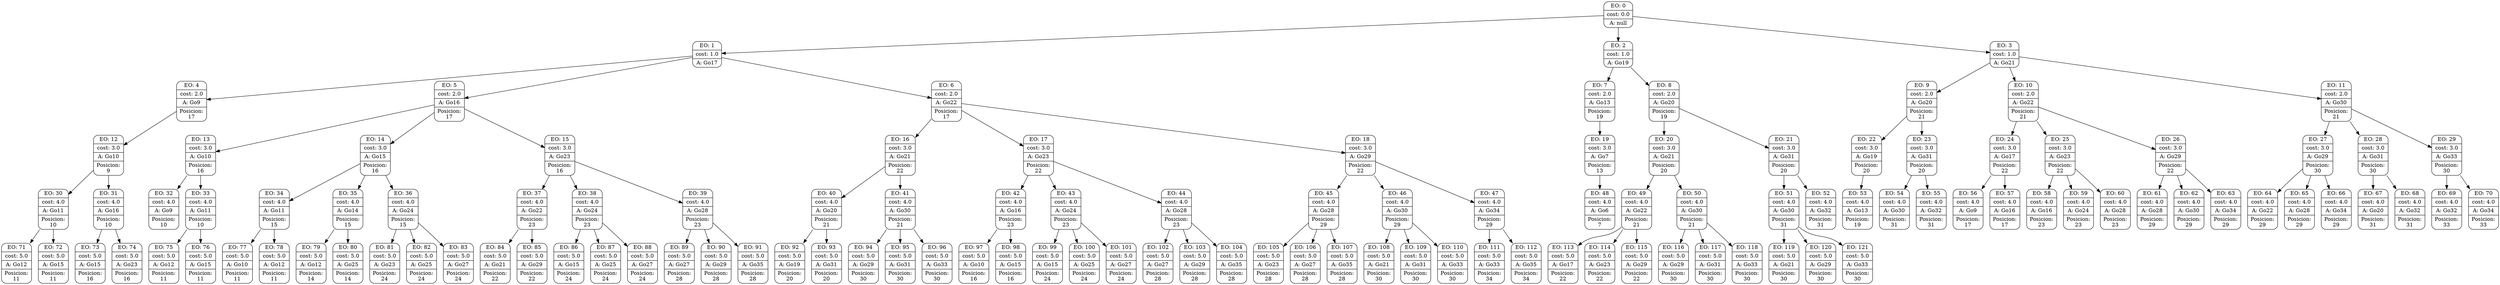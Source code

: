 digraph g {
node [shape = Mrecord];
nodo0[label="{EO: 0|cost: 0.0|A: null}"]
nodo1[label="{EO: 1|cost: 1.0|A: Go17}"]
nodo4[label="{EO: 4|cost: 2.0|A: Go9|Posicion:\n17}"]
nodo12[label="{EO: 12|cost: 3.0|A: Go10|Posicion:\n9}"]
nodo30[label="{EO: 30|cost: 4.0|A: Go11|Posicion:\n10}"]
nodo71[label="{EO: 71|cost: 5.0|A: Go12|Posicion:\n11}"]

nodo30 -> nodo71;
nodo72[label="{EO: 72|cost: 5.0|A: Go15|Posicion:\n11}"]

nodo30 -> nodo72;

nodo12 -> nodo30;
nodo31[label="{EO: 31|cost: 4.0|A: Go16|Posicion:\n10}"]
nodo73[label="{EO: 73|cost: 5.0|A: Go15|Posicion:\n16}"]

nodo31 -> nodo73;
nodo74[label="{EO: 74|cost: 5.0|A: Go23|Posicion:\n16}"]

nodo31 -> nodo74;

nodo12 -> nodo31;

nodo4 -> nodo12;

nodo1 -> nodo4;
nodo5[label="{EO: 5|cost: 2.0|A: Go16|Posicion:\n17}"]
nodo13[label="{EO: 13|cost: 3.0|A: Go10|Posicion:\n16}"]
nodo32[label="{EO: 32|cost: 4.0|A: Go9|Posicion:\n10}"]

nodo13 -> nodo32;
nodo33[label="{EO: 33|cost: 4.0|A: Go11|Posicion:\n10}"]
nodo75[label="{EO: 75|cost: 5.0|A: Go12|Posicion:\n11}"]

nodo33 -> nodo75;
nodo76[label="{EO: 76|cost: 5.0|A: Go15|Posicion:\n11}"]

nodo33 -> nodo76;

nodo13 -> nodo33;

nodo5 -> nodo13;
nodo14[label="{EO: 14|cost: 3.0|A: Go15|Posicion:\n16}"]
nodo34[label="{EO: 34|cost: 4.0|A: Go11|Posicion:\n15}"]
nodo77[label="{EO: 77|cost: 5.0|A: Go10|Posicion:\n11}"]

nodo34 -> nodo77;
nodo78[label="{EO: 78|cost: 5.0|A: Go12|Posicion:\n11}"]

nodo34 -> nodo78;

nodo14 -> nodo34;
nodo35[label="{EO: 35|cost: 4.0|A: Go14|Posicion:\n15}"]
nodo79[label="{EO: 79|cost: 5.0|A: Go12|Posicion:\n14}"]

nodo35 -> nodo79;
nodo80[label="{EO: 80|cost: 5.0|A: Go25|Posicion:\n14}"]

nodo35 -> nodo80;

nodo14 -> nodo35;
nodo36[label="{EO: 36|cost: 4.0|A: Go24|Posicion:\n15}"]
nodo81[label="{EO: 81|cost: 5.0|A: Go23|Posicion:\n24}"]

nodo36 -> nodo81;
nodo82[label="{EO: 82|cost: 5.0|A: Go25|Posicion:\n24}"]

nodo36 -> nodo82;
nodo83[label="{EO: 83|cost: 5.0|A: Go27|Posicion:\n24}"]

nodo36 -> nodo83;

nodo14 -> nodo36;

nodo5 -> nodo14;
nodo15[label="{EO: 15|cost: 3.0|A: Go23|Posicion:\n16}"]
nodo37[label="{EO: 37|cost: 4.0|A: Go22|Posicion:\n23}"]
nodo84[label="{EO: 84|cost: 5.0|A: Go21|Posicion:\n22}"]

nodo37 -> nodo84;
nodo85[label="{EO: 85|cost: 5.0|A: Go29|Posicion:\n22}"]

nodo37 -> nodo85;

nodo15 -> nodo37;
nodo38[label="{EO: 38|cost: 4.0|A: Go24|Posicion:\n23}"]
nodo86[label="{EO: 86|cost: 5.0|A: Go15|Posicion:\n24}"]

nodo38 -> nodo86;
nodo87[label="{EO: 87|cost: 5.0|A: Go25|Posicion:\n24}"]

nodo38 -> nodo87;
nodo88[label="{EO: 88|cost: 5.0|A: Go27|Posicion:\n24}"]

nodo38 -> nodo88;

nodo15 -> nodo38;
nodo39[label="{EO: 39|cost: 4.0|A: Go28|Posicion:\n23}"]
nodo89[label="{EO: 89|cost: 5.0|A: Go27|Posicion:\n28}"]

nodo39 -> nodo89;
nodo90[label="{EO: 90|cost: 5.0|A: Go29|Posicion:\n28}"]

nodo39 -> nodo90;
nodo91[label="{EO: 91|cost: 5.0|A: Go35|Posicion:\n28}"]

nodo39 -> nodo91;

nodo15 -> nodo39;

nodo5 -> nodo15;

nodo1 -> nodo5;
nodo6[label="{EO: 6|cost: 2.0|A: Go22|Posicion:\n17}"]
nodo16[label="{EO: 16|cost: 3.0|A: Go21|Posicion:\n22}"]
nodo40[label="{EO: 40|cost: 4.0|A: Go20|Posicion:\n21}"]
nodo92[label="{EO: 92|cost: 5.0|A: Go19|Posicion:\n20}"]

nodo40 -> nodo92;
nodo93[label="{EO: 93|cost: 5.0|A: Go31|Posicion:\n20}"]

nodo40 -> nodo93;

nodo16 -> nodo40;
nodo41[label="{EO: 41|cost: 4.0|A: Go30|Posicion:\n21}"]
nodo94[label="{EO: 94|cost: 5.0|A: Go29|Posicion:\n30}"]

nodo41 -> nodo94;
nodo95[label="{EO: 95|cost: 5.0|A: Go31|Posicion:\n30}"]

nodo41 -> nodo95;
nodo96[label="{EO: 96|cost: 5.0|A: Go33|Posicion:\n30}"]

nodo41 -> nodo96;

nodo16 -> nodo41;

nodo6 -> nodo16;
nodo17[label="{EO: 17|cost: 3.0|A: Go23|Posicion:\n22}"]
nodo42[label="{EO: 42|cost: 4.0|A: Go16|Posicion:\n23}"]
nodo97[label="{EO: 97|cost: 5.0|A: Go10|Posicion:\n16}"]

nodo42 -> nodo97;
nodo98[label="{EO: 98|cost: 5.0|A: Go15|Posicion:\n16}"]

nodo42 -> nodo98;

nodo17 -> nodo42;
nodo43[label="{EO: 43|cost: 4.0|A: Go24|Posicion:\n23}"]
nodo99[label="{EO: 99|cost: 5.0|A: Go15|Posicion:\n24}"]

nodo43 -> nodo99;
nodo100[label="{EO: 100|cost: 5.0|A: Go25|Posicion:\n24}"]

nodo43 -> nodo100;
nodo101[label="{EO: 101|cost: 5.0|A: Go27|Posicion:\n24}"]

nodo43 -> nodo101;

nodo17 -> nodo43;
nodo44[label="{EO: 44|cost: 4.0|A: Go28|Posicion:\n23}"]
nodo102[label="{EO: 102|cost: 5.0|A: Go27|Posicion:\n28}"]

nodo44 -> nodo102;
nodo103[label="{EO: 103|cost: 5.0|A: Go29|Posicion:\n28}"]

nodo44 -> nodo103;
nodo104[label="{EO: 104|cost: 5.0|A: Go35|Posicion:\n28}"]

nodo44 -> nodo104;

nodo17 -> nodo44;

nodo6 -> nodo17;
nodo18[label="{EO: 18|cost: 3.0|A: Go29|Posicion:\n22}"]
nodo45[label="{EO: 45|cost: 4.0|A: Go28|Posicion:\n29}"]
nodo105[label="{EO: 105|cost: 5.0|A: Go23|Posicion:\n28}"]

nodo45 -> nodo105;
nodo106[label="{EO: 106|cost: 5.0|A: Go27|Posicion:\n28}"]

nodo45 -> nodo106;
nodo107[label="{EO: 107|cost: 5.0|A: Go35|Posicion:\n28}"]

nodo45 -> nodo107;

nodo18 -> nodo45;
nodo46[label="{EO: 46|cost: 4.0|A: Go30|Posicion:\n29}"]
nodo108[label="{EO: 108|cost: 5.0|A: Go21|Posicion:\n30}"]

nodo46 -> nodo108;
nodo109[label="{EO: 109|cost: 5.0|A: Go31|Posicion:\n30}"]

nodo46 -> nodo109;
nodo110[label="{EO: 110|cost: 5.0|A: Go33|Posicion:\n30}"]

nodo46 -> nodo110;

nodo18 -> nodo46;
nodo47[label="{EO: 47|cost: 4.0|A: Go34|Posicion:\n29}"]
nodo111[label="{EO: 111|cost: 5.0|A: Go33|Posicion:\n34}"]

nodo47 -> nodo111;
nodo112[label="{EO: 112|cost: 5.0|A: Go35|Posicion:\n34}"]

nodo47 -> nodo112;

nodo18 -> nodo47;

nodo6 -> nodo18;

nodo1 -> nodo6;

nodo0 -> nodo1;
nodo2[label="{EO: 2|cost: 1.0|A: Go19}"]
nodo7[label="{EO: 7|cost: 2.0|A: Go13|Posicion:\n19}"]
nodo19[label="{EO: 19|cost: 3.0|A: Go7|Posicion:\n13}"]
nodo48[label="{EO: 48|cost: 4.0|A: Go6|Posicion:\n7}"]

nodo19 -> nodo48;

nodo7 -> nodo19;

nodo2 -> nodo7;
nodo8[label="{EO: 8|cost: 2.0|A: Go20|Posicion:\n19}"]
nodo20[label="{EO: 20|cost: 3.0|A: Go21|Posicion:\n20}"]
nodo49[label="{EO: 49|cost: 4.0|A: Go22|Posicion:\n21}"]
nodo113[label="{EO: 113|cost: 5.0|A: Go17|Posicion:\n22}"]

nodo49 -> nodo113;
nodo114[label="{EO: 114|cost: 5.0|A: Go23|Posicion:\n22}"]

nodo49 -> nodo114;
nodo115[label="{EO: 115|cost: 5.0|A: Go29|Posicion:\n22}"]

nodo49 -> nodo115;

nodo20 -> nodo49;
nodo50[label="{EO: 50|cost: 4.0|A: Go30|Posicion:\n21}"]
nodo116[label="{EO: 116|cost: 5.0|A: Go29|Posicion:\n30}"]

nodo50 -> nodo116;
nodo117[label="{EO: 117|cost: 5.0|A: Go31|Posicion:\n30}"]

nodo50 -> nodo117;
nodo118[label="{EO: 118|cost: 5.0|A: Go33|Posicion:\n30}"]

nodo50 -> nodo118;

nodo20 -> nodo50;

nodo8 -> nodo20;
nodo21[label="{EO: 21|cost: 3.0|A: Go31|Posicion:\n20}"]
nodo51[label="{EO: 51|cost: 4.0|A: Go30|Posicion:\n31}"]
nodo119[label="{EO: 119|cost: 5.0|A: Go21|Posicion:\n30}"]

nodo51 -> nodo119;
nodo120[label="{EO: 120|cost: 5.0|A: Go29|Posicion:\n30}"]

nodo51 -> nodo120;
nodo121[label="{EO: 121|cost: 5.0|A: Go33|Posicion:\n30}"]

nodo51 -> nodo121;

nodo21 -> nodo51;
nodo52[label="{EO: 52|cost: 4.0|A: Go32|Posicion:\n31}"]

nodo21 -> nodo52;

nodo8 -> nodo21;

nodo2 -> nodo8;

nodo0 -> nodo2;
nodo3[label="{EO: 3|cost: 1.0|A: Go21}"]
nodo9[label="{EO: 9|cost: 2.0|A: Go20|Posicion:\n21}"]
nodo22[label="{EO: 22|cost: 3.0|A: Go19|Posicion:\n20}"]
nodo53[label="{EO: 53|cost: 4.0|A: Go13|Posicion:\n19}"]

nodo22 -> nodo53;

nodo9 -> nodo22;
nodo23[label="{EO: 23|cost: 3.0|A: Go31|Posicion:\n20}"]
nodo54[label="{EO: 54|cost: 4.0|A: Go30|Posicion:\n31}"]

nodo23 -> nodo54;
nodo55[label="{EO: 55|cost: 4.0|A: Go32|Posicion:\n31}"]

nodo23 -> nodo55;

nodo9 -> nodo23;

nodo3 -> nodo9;
nodo10[label="{EO: 10|cost: 2.0|A: Go22|Posicion:\n21}"]
nodo24[label="{EO: 24|cost: 3.0|A: Go17|Posicion:\n22}"]
nodo56[label="{EO: 56|cost: 4.0|A: Go9|Posicion:\n17}"]

nodo24 -> nodo56;
nodo57[label="{EO: 57|cost: 4.0|A: Go16|Posicion:\n17}"]

nodo24 -> nodo57;

nodo10 -> nodo24;
nodo25[label="{EO: 25|cost: 3.0|A: Go23|Posicion:\n22}"]
nodo58[label="{EO: 58|cost: 4.0|A: Go16|Posicion:\n23}"]

nodo25 -> nodo58;
nodo59[label="{EO: 59|cost: 4.0|A: Go24|Posicion:\n23}"]

nodo25 -> nodo59;
nodo60[label="{EO: 60|cost: 4.0|A: Go28|Posicion:\n23}"]

nodo25 -> nodo60;

nodo10 -> nodo25;
nodo26[label="{EO: 26|cost: 3.0|A: Go29|Posicion:\n22}"]
nodo61[label="{EO: 61|cost: 4.0|A: Go28|Posicion:\n29}"]

nodo26 -> nodo61;
nodo62[label="{EO: 62|cost: 4.0|A: Go30|Posicion:\n29}"]

nodo26 -> nodo62;
nodo63[label="{EO: 63|cost: 4.0|A: Go34|Posicion:\n29}"]

nodo26 -> nodo63;

nodo10 -> nodo26;

nodo3 -> nodo10;
nodo11[label="{EO: 11|cost: 2.0|A: Go30|Posicion:\n21}"]
nodo27[label="{EO: 27|cost: 3.0|A: Go29|Posicion:\n30}"]
nodo64[label="{EO: 64|cost: 4.0|A: Go22|Posicion:\n29}"]

nodo27 -> nodo64;
nodo65[label="{EO: 65|cost: 4.0|A: Go28|Posicion:\n29}"]

nodo27 -> nodo65;
nodo66[label="{EO: 66|cost: 4.0|A: Go34|Posicion:\n29}"]

nodo27 -> nodo66;

nodo11 -> nodo27;
nodo28[label="{EO: 28|cost: 3.0|A: Go31|Posicion:\n30}"]
nodo67[label="{EO: 67|cost: 4.0|A: Go20|Posicion:\n31}"]

nodo28 -> nodo67;
nodo68[label="{EO: 68|cost: 4.0|A: Go32|Posicion:\n31}"]

nodo28 -> nodo68;

nodo11 -> nodo28;
nodo29[label="{EO: 29|cost: 3.0|A: Go33|Posicion:\n30}"]
nodo69[label="{EO: 69|cost: 4.0|A: Go32|Posicion:\n33}"]

nodo29 -> nodo69;
nodo70[label="{EO: 70|cost: 4.0|A: Go34|Posicion:\n33}"]

nodo29 -> nodo70;

nodo11 -> nodo29;

nodo3 -> nodo11;

nodo0 -> nodo3;


}